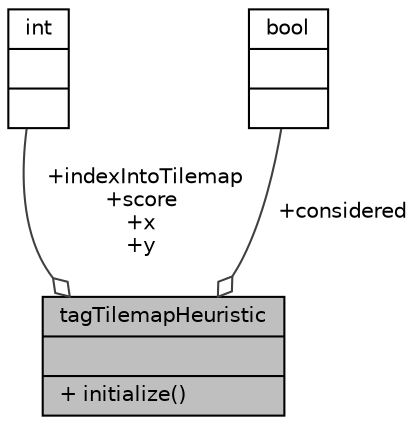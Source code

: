 digraph "tagTilemapHeuristic"
{
 // LATEX_PDF_SIZE
  edge [fontname="Helvetica",fontsize="10",labelfontname="Helvetica",labelfontsize="10"];
  node [fontname="Helvetica",fontsize="10",shape=record];
  Node1 [label="{tagTilemapHeuristic\n||+ initialize()\l}",height=0.2,width=0.4,color="black", fillcolor="grey75", style="filled", fontcolor="black",tooltip="Defines a set of heuristic data we use for pathfinding in the tilemap /summary>"];
  Node2 -> Node1 [color="grey25",fontsize="10",style="solid",label=" +indexIntoTilemap\n+score\n+x\n+y" ,arrowhead="odiamond",fontname="Helvetica"];
  Node2 [label="{int\n||}",height=0.2,width=0.4,color="black", fillcolor="white", style="filled",tooltip=" "];
  Node3 -> Node1 [color="grey25",fontsize="10",style="solid",label=" +considered" ,arrowhead="odiamond",fontname="Helvetica"];
  Node3 [label="{bool\n||}",height=0.2,width=0.4,color="black", fillcolor="white", style="filled",tooltip=" "];
}
